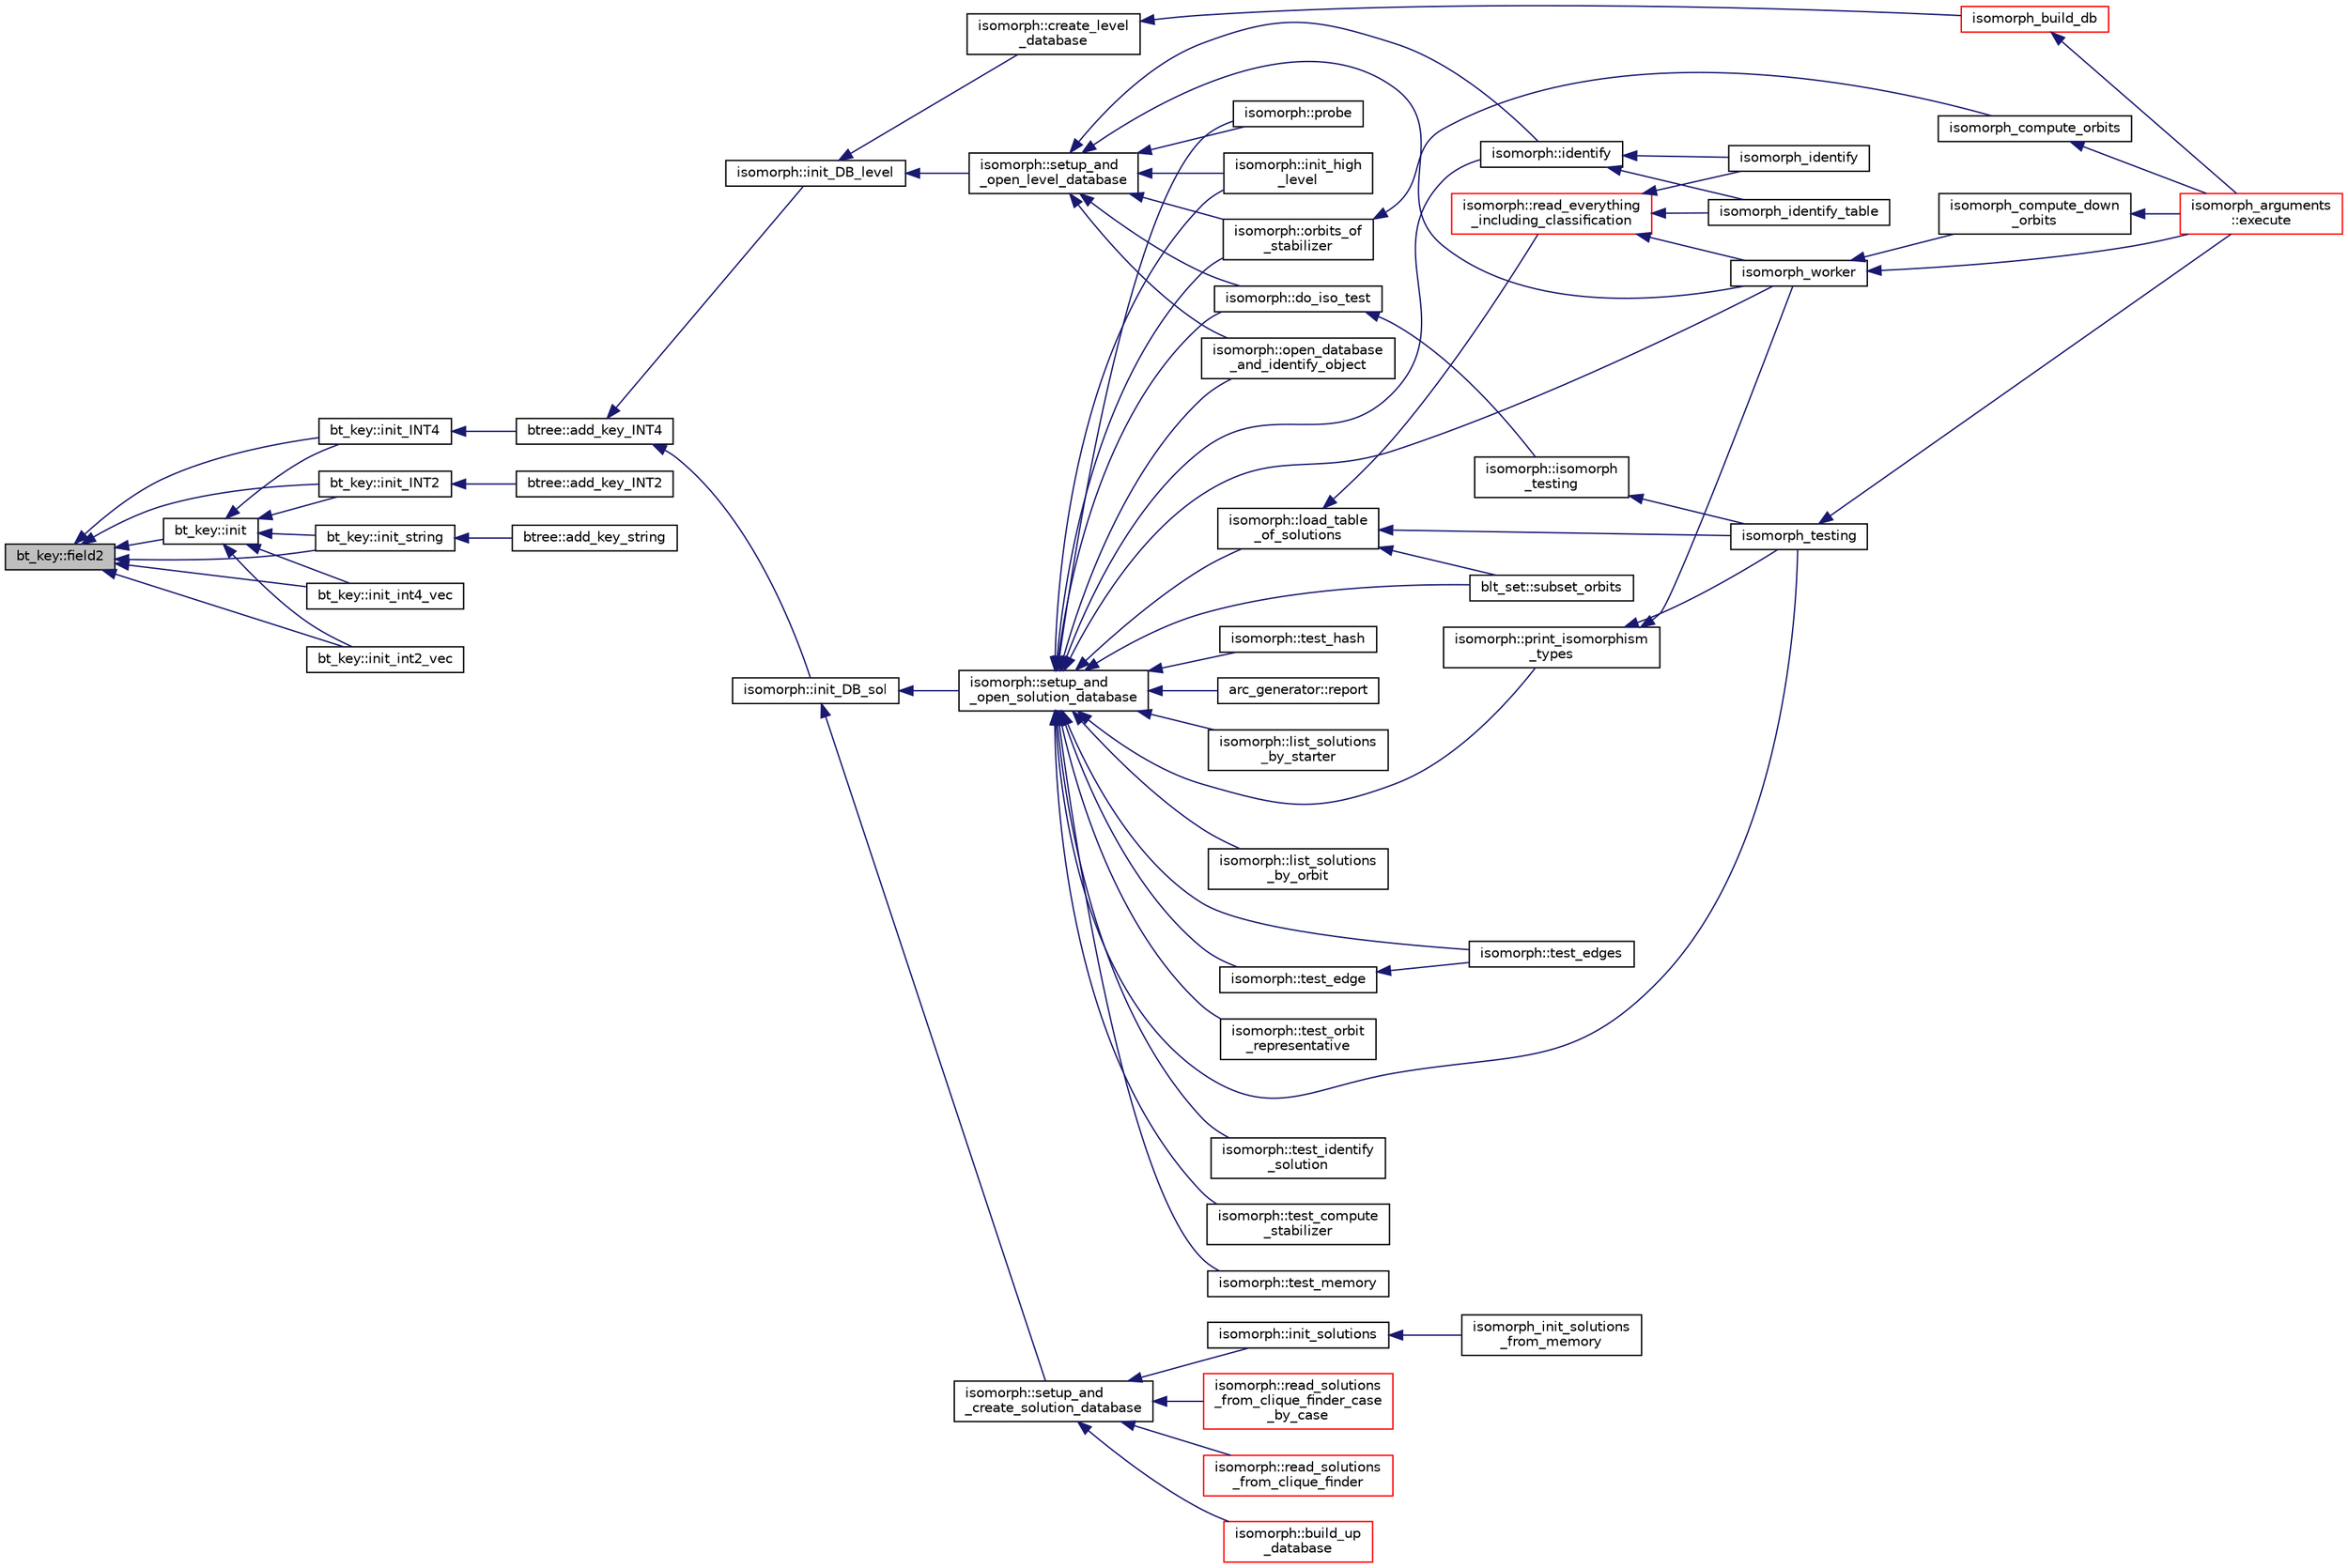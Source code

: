 digraph "bt_key::field2"
{
  edge [fontname="Helvetica",fontsize="10",labelfontname="Helvetica",labelfontsize="10"];
  node [fontname="Helvetica",fontsize="10",shape=record];
  rankdir="LR";
  Node260 [label="bt_key::field2",height=0.2,width=0.4,color="black", fillcolor="grey75", style="filled", fontcolor="black"];
  Node260 -> Node261 [dir="back",color="midnightblue",fontsize="10",style="solid",fontname="Helvetica"];
  Node261 [label="bt_key::init",height=0.2,width=0.4,color="black", fillcolor="white", style="filled",URL="$d1/de5/classbt__key.html#ae6b27c89a5f6dec6a7a19583a4b112a8"];
  Node261 -> Node262 [dir="back",color="midnightblue",fontsize="10",style="solid",fontname="Helvetica"];
  Node262 [label="bt_key::init_INT4",height=0.2,width=0.4,color="black", fillcolor="white", style="filled",URL="$d1/de5/classbt__key.html#a1cc3e1aa6b3a6ec6e036fd4fee010564"];
  Node262 -> Node263 [dir="back",color="midnightblue",fontsize="10",style="solid",fontname="Helvetica"];
  Node263 [label="btree::add_key_INT4",height=0.2,width=0.4,color="black", fillcolor="white", style="filled",URL="$dd/db0/classbtree.html#a4c42710e5f8cb4e3991d591fe2ae6f42"];
  Node263 -> Node264 [dir="back",color="midnightblue",fontsize="10",style="solid",fontname="Helvetica"];
  Node264 [label="isomorph::init_DB_sol",height=0.2,width=0.4,color="black", fillcolor="white", style="filled",URL="$d3/d5f/classisomorph.html#afd8d8a546fa9a7bc6f211b216e291039"];
  Node264 -> Node265 [dir="back",color="midnightblue",fontsize="10",style="solid",fontname="Helvetica"];
  Node265 [label="isomorph::setup_and\l_open_solution_database",height=0.2,width=0.4,color="black", fillcolor="white", style="filled",URL="$d3/d5f/classisomorph.html#a31846d3ae261a9c2dc089fb87710ce5c"];
  Node265 -> Node266 [dir="back",color="midnightblue",fontsize="10",style="solid",fontname="Helvetica"];
  Node266 [label="blt_set::subset_orbits",height=0.2,width=0.4,color="black", fillcolor="white", style="filled",URL="$d1/d3d/classblt__set.html#af8f79fc4346244acfa0e2c2d23c36993"];
  Node265 -> Node267 [dir="back",color="midnightblue",fontsize="10",style="solid",fontname="Helvetica"];
  Node267 [label="arc_generator::report",height=0.2,width=0.4,color="black", fillcolor="white", style="filled",URL="$d4/d21/classarc__generator.html#a650f715bb3eec8fd1057e07e5b384f9a"];
  Node265 -> Node268 [dir="back",color="midnightblue",fontsize="10",style="solid",fontname="Helvetica"];
  Node268 [label="isomorph::load_table\l_of_solutions",height=0.2,width=0.4,color="black", fillcolor="white", style="filled",URL="$d3/d5f/classisomorph.html#a21ab5aba74a200b9abf041dc5206821a"];
  Node268 -> Node266 [dir="back",color="midnightblue",fontsize="10",style="solid",fontname="Helvetica"];
  Node268 -> Node269 [dir="back",color="midnightblue",fontsize="10",style="solid",fontname="Helvetica"];
  Node269 [label="isomorph::read_everything\l_including_classification",height=0.2,width=0.4,color="red", fillcolor="white", style="filled",URL="$d3/d5f/classisomorph.html#aa6a56e4522d3133a6ea65c9ac6de3924"];
  Node269 -> Node274 [dir="back",color="midnightblue",fontsize="10",style="solid",fontname="Helvetica"];
  Node274 [label="isomorph_identify",height=0.2,width=0.4,color="black", fillcolor="white", style="filled",URL="$d4/d7e/isomorph__global_8_c.html#aa0fe57c73d5668eee10a6022ada7f6a3"];
  Node269 -> Node275 [dir="back",color="midnightblue",fontsize="10",style="solid",fontname="Helvetica"];
  Node275 [label="isomorph_identify_table",height=0.2,width=0.4,color="black", fillcolor="white", style="filled",URL="$d4/d7e/isomorph__global_8_c.html#a9fd19ea945561cf2a6bb5c72dd4b1cb2"];
  Node269 -> Node276 [dir="back",color="midnightblue",fontsize="10",style="solid",fontname="Helvetica"];
  Node276 [label="isomorph_worker",height=0.2,width=0.4,color="black", fillcolor="white", style="filled",URL="$d4/d7e/isomorph__global_8_c.html#ace3bb6ec719b02a35534309d4d3fe99a"];
  Node276 -> Node271 [dir="back",color="midnightblue",fontsize="10",style="solid",fontname="Helvetica"];
  Node271 [label="isomorph_arguments\l::execute",height=0.2,width=0.4,color="red", fillcolor="white", style="filled",URL="$d5/de4/classisomorph__arguments.html#aa85e472d14906abdd5672dc66027583e"];
  Node276 -> Node277 [dir="back",color="midnightblue",fontsize="10",style="solid",fontname="Helvetica"];
  Node277 [label="isomorph_compute_down\l_orbits",height=0.2,width=0.4,color="black", fillcolor="white", style="filled",URL="$d4/d7e/isomorph__global_8_c.html#a3613cea19158edd30958c4edecd97d53"];
  Node277 -> Node271 [dir="back",color="midnightblue",fontsize="10",style="solid",fontname="Helvetica"];
  Node268 -> Node278 [dir="back",color="midnightblue",fontsize="10",style="solid",fontname="Helvetica"];
  Node278 [label="isomorph_testing",height=0.2,width=0.4,color="black", fillcolor="white", style="filled",URL="$d4/d7e/isomorph__global_8_c.html#a5a73cbe9f89c4727f086482ee2d238f9"];
  Node278 -> Node271 [dir="back",color="midnightblue",fontsize="10",style="solid",fontname="Helvetica"];
  Node265 -> Node279 [dir="back",color="midnightblue",fontsize="10",style="solid",fontname="Helvetica"];
  Node279 [label="isomorph::list_solutions\l_by_starter",height=0.2,width=0.4,color="black", fillcolor="white", style="filled",URL="$d3/d5f/classisomorph.html#a9c40f343f1a3e5fc177e5121bc809b06"];
  Node265 -> Node280 [dir="back",color="midnightblue",fontsize="10",style="solid",fontname="Helvetica"];
  Node280 [label="isomorph::list_solutions\l_by_orbit",height=0.2,width=0.4,color="black", fillcolor="white", style="filled",URL="$d3/d5f/classisomorph.html#adefb1a89c097c284d29f92d5fc58ebfa"];
  Node265 -> Node281 [dir="back",color="midnightblue",fontsize="10",style="solid",fontname="Helvetica"];
  Node281 [label="isomorph::orbits_of\l_stabilizer",height=0.2,width=0.4,color="black", fillcolor="white", style="filled",URL="$d3/d5f/classisomorph.html#a72bbdc12cca5a90045ef15d0b24075e6"];
  Node281 -> Node282 [dir="back",color="midnightblue",fontsize="10",style="solid",fontname="Helvetica"];
  Node282 [label="isomorph_compute_orbits",height=0.2,width=0.4,color="black", fillcolor="white", style="filled",URL="$d4/d7e/isomorph__global_8_c.html#a592f3efd31146c0802f59837055f904f"];
  Node282 -> Node271 [dir="back",color="midnightblue",fontsize="10",style="solid",fontname="Helvetica"];
  Node265 -> Node283 [dir="back",color="midnightblue",fontsize="10",style="solid",fontname="Helvetica"];
  Node283 [label="isomorph::test_orbit\l_representative",height=0.2,width=0.4,color="black", fillcolor="white", style="filled",URL="$d3/d5f/classisomorph.html#a5f165aa61a0d6b349da5a6117135f6c0"];
  Node265 -> Node284 [dir="back",color="midnightblue",fontsize="10",style="solid",fontname="Helvetica"];
  Node284 [label="isomorph::test_identify\l_solution",height=0.2,width=0.4,color="black", fillcolor="white", style="filled",URL="$d3/d5f/classisomorph.html#aa2c95f309e3283179e87bbbd83bfdc7d"];
  Node265 -> Node285 [dir="back",color="midnightblue",fontsize="10",style="solid",fontname="Helvetica"];
  Node285 [label="isomorph::test_compute\l_stabilizer",height=0.2,width=0.4,color="black", fillcolor="white", style="filled",URL="$d3/d5f/classisomorph.html#a72cd06f32311c44eb09dd73faa36b748"];
  Node265 -> Node286 [dir="back",color="midnightblue",fontsize="10",style="solid",fontname="Helvetica"];
  Node286 [label="isomorph::test_memory",height=0.2,width=0.4,color="black", fillcolor="white", style="filled",URL="$d3/d5f/classisomorph.html#a27877043c77db8e85e8fa7d5c43845b0"];
  Node265 -> Node287 [dir="back",color="midnightblue",fontsize="10",style="solid",fontname="Helvetica"];
  Node287 [label="isomorph::test_edges",height=0.2,width=0.4,color="black", fillcolor="white", style="filled",URL="$d3/d5f/classisomorph.html#ad23507927d8f7698073475d12b2a85bc"];
  Node265 -> Node288 [dir="back",color="midnightblue",fontsize="10",style="solid",fontname="Helvetica"];
  Node288 [label="isomorph::test_edge",height=0.2,width=0.4,color="black", fillcolor="white", style="filled",URL="$d3/d5f/classisomorph.html#a591165fa287477b480f5b7081198ba46"];
  Node288 -> Node287 [dir="back",color="midnightblue",fontsize="10",style="solid",fontname="Helvetica"];
  Node265 -> Node289 [dir="back",color="midnightblue",fontsize="10",style="solid",fontname="Helvetica"];
  Node289 [label="isomorph::test_hash",height=0.2,width=0.4,color="black", fillcolor="white", style="filled",URL="$d3/d5f/classisomorph.html#a53560280664b268a0500d26c801b1e68"];
  Node265 -> Node290 [dir="back",color="midnightblue",fontsize="10",style="solid",fontname="Helvetica"];
  Node290 [label="isomorph::init_high\l_level",height=0.2,width=0.4,color="black", fillcolor="white", style="filled",URL="$d3/d5f/classisomorph.html#a5cee5468cc8cc68eac1f6131faedfab2"];
  Node265 -> Node291 [dir="back",color="midnightblue",fontsize="10",style="solid",fontname="Helvetica"];
  Node291 [label="isomorph::open_database\l_and_identify_object",height=0.2,width=0.4,color="black", fillcolor="white", style="filled",URL="$d3/d5f/classisomorph.html#aa4e387f26f609fc9379d2e01f6cc27d0"];
  Node265 -> Node292 [dir="back",color="midnightblue",fontsize="10",style="solid",fontname="Helvetica"];
  Node292 [label="isomorph::print_isomorphism\l_types",height=0.2,width=0.4,color="black", fillcolor="white", style="filled",URL="$d3/d5f/classisomorph.html#abbcd12f6434585951a5532d0b2467a00"];
  Node292 -> Node278 [dir="back",color="midnightblue",fontsize="10",style="solid",fontname="Helvetica"];
  Node292 -> Node276 [dir="back",color="midnightblue",fontsize="10",style="solid",fontname="Helvetica"];
  Node265 -> Node278 [dir="back",color="midnightblue",fontsize="10",style="solid",fontname="Helvetica"];
  Node265 -> Node276 [dir="back",color="midnightblue",fontsize="10",style="solid",fontname="Helvetica"];
  Node265 -> Node293 [dir="back",color="midnightblue",fontsize="10",style="solid",fontname="Helvetica"];
  Node293 [label="isomorph::probe",height=0.2,width=0.4,color="black", fillcolor="white", style="filled",URL="$d3/d5f/classisomorph.html#a9cb6fed7b6ac639d886b117a1f454441"];
  Node265 -> Node294 [dir="back",color="midnightblue",fontsize="10",style="solid",fontname="Helvetica"];
  Node294 [label="isomorph::do_iso_test",height=0.2,width=0.4,color="black", fillcolor="white", style="filled",URL="$d3/d5f/classisomorph.html#a51fc3bf5cc3a99282a489b2df37ee24e"];
  Node294 -> Node295 [dir="back",color="midnightblue",fontsize="10",style="solid",fontname="Helvetica"];
  Node295 [label="isomorph::isomorph\l_testing",height=0.2,width=0.4,color="black", fillcolor="white", style="filled",URL="$d3/d5f/classisomorph.html#ad7945ec94ba0ba16953482edfaa4da6e"];
  Node295 -> Node278 [dir="back",color="midnightblue",fontsize="10",style="solid",fontname="Helvetica"];
  Node265 -> Node296 [dir="back",color="midnightblue",fontsize="10",style="solid",fontname="Helvetica"];
  Node296 [label="isomorph::identify",height=0.2,width=0.4,color="black", fillcolor="white", style="filled",URL="$d3/d5f/classisomorph.html#a78ecf843b9f6ca1cfd666e222edd90ae"];
  Node296 -> Node274 [dir="back",color="midnightblue",fontsize="10",style="solid",fontname="Helvetica"];
  Node296 -> Node275 [dir="back",color="midnightblue",fontsize="10",style="solid",fontname="Helvetica"];
  Node264 -> Node297 [dir="back",color="midnightblue",fontsize="10",style="solid",fontname="Helvetica"];
  Node297 [label="isomorph::setup_and\l_create_solution_database",height=0.2,width=0.4,color="black", fillcolor="white", style="filled",URL="$d3/d5f/classisomorph.html#a810a22dfde3c43272107c743ec819b0e"];
  Node297 -> Node298 [dir="back",color="midnightblue",fontsize="10",style="solid",fontname="Helvetica"];
  Node298 [label="isomorph::init_solutions",height=0.2,width=0.4,color="black", fillcolor="white", style="filled",URL="$d3/d5f/classisomorph.html#a729746a01bd45d55565d0a11cda9e9a3"];
  Node298 -> Node299 [dir="back",color="midnightblue",fontsize="10",style="solid",fontname="Helvetica"];
  Node299 [label="isomorph_init_solutions\l_from_memory",height=0.2,width=0.4,color="black", fillcolor="white", style="filled",URL="$d4/d7e/isomorph__global_8_c.html#a490bbe6199dc1e29d186b26834266e03"];
  Node297 -> Node300 [dir="back",color="midnightblue",fontsize="10",style="solid",fontname="Helvetica"];
  Node300 [label="isomorph::read_solutions\l_from_clique_finder_case\l_by_case",height=0.2,width=0.4,color="red", fillcolor="white", style="filled",URL="$d3/d5f/classisomorph.html#a65bc5ec528f741a1b01cdd606dfed579"];
  Node297 -> Node302 [dir="back",color="midnightblue",fontsize="10",style="solid",fontname="Helvetica"];
  Node302 [label="isomorph::read_solutions\l_from_clique_finder",height=0.2,width=0.4,color="red", fillcolor="white", style="filled",URL="$d3/d5f/classisomorph.html#a14c4ac27b0d97d338e14ac0d183c5c64"];
  Node297 -> Node304 [dir="back",color="midnightblue",fontsize="10",style="solid",fontname="Helvetica"];
  Node304 [label="isomorph::build_up\l_database",height=0.2,width=0.4,color="red", fillcolor="white", style="filled",URL="$d3/d5f/classisomorph.html#a40bea8f733a5855879f927fc73324384"];
  Node263 -> Node309 [dir="back",color="midnightblue",fontsize="10",style="solid",fontname="Helvetica"];
  Node309 [label="isomorph::init_DB_level",height=0.2,width=0.4,color="black", fillcolor="white", style="filled",URL="$d3/d5f/classisomorph.html#a1a2df5281026bc94d57ebce33d67fe6c"];
  Node309 -> Node310 [dir="back",color="midnightblue",fontsize="10",style="solid",fontname="Helvetica"];
  Node310 [label="isomorph::setup_and\l_open_level_database",height=0.2,width=0.4,color="black", fillcolor="white", style="filled",URL="$d3/d5f/classisomorph.html#aa011f38988f4db9c6f5abd84faebd153"];
  Node310 -> Node281 [dir="back",color="midnightblue",fontsize="10",style="solid",fontname="Helvetica"];
  Node310 -> Node290 [dir="back",color="midnightblue",fontsize="10",style="solid",fontname="Helvetica"];
  Node310 -> Node291 [dir="back",color="midnightblue",fontsize="10",style="solid",fontname="Helvetica"];
  Node310 -> Node276 [dir="back",color="midnightblue",fontsize="10",style="solid",fontname="Helvetica"];
  Node310 -> Node293 [dir="back",color="midnightblue",fontsize="10",style="solid",fontname="Helvetica"];
  Node310 -> Node294 [dir="back",color="midnightblue",fontsize="10",style="solid",fontname="Helvetica"];
  Node310 -> Node296 [dir="back",color="midnightblue",fontsize="10",style="solid",fontname="Helvetica"];
  Node309 -> Node311 [dir="back",color="midnightblue",fontsize="10",style="solid",fontname="Helvetica"];
  Node311 [label="isomorph::create_level\l_database",height=0.2,width=0.4,color="black", fillcolor="white", style="filled",URL="$d3/d5f/classisomorph.html#a15a452310bd3189f10f34c7dd7085e69"];
  Node311 -> Node312 [dir="back",color="midnightblue",fontsize="10",style="solid",fontname="Helvetica"];
  Node312 [label="isomorph_build_db",height=0.2,width=0.4,color="red", fillcolor="white", style="filled",URL="$d4/d7e/isomorph__global_8_c.html#a12eb18567e79a7978cb4f9e80d2055ac"];
  Node312 -> Node271 [dir="back",color="midnightblue",fontsize="10",style="solid",fontname="Helvetica"];
  Node261 -> Node315 [dir="back",color="midnightblue",fontsize="10",style="solid",fontname="Helvetica"];
  Node315 [label="bt_key::init_INT2",height=0.2,width=0.4,color="black", fillcolor="white", style="filled",URL="$d1/de5/classbt__key.html#a588bbf34a0c101ad79f331fc762c36fa"];
  Node315 -> Node316 [dir="back",color="midnightblue",fontsize="10",style="solid",fontname="Helvetica"];
  Node316 [label="btree::add_key_INT2",height=0.2,width=0.4,color="black", fillcolor="white", style="filled",URL="$dd/db0/classbtree.html#a4d0d3b843c9ae081d5fc0325dbdddea7"];
  Node261 -> Node317 [dir="back",color="midnightblue",fontsize="10",style="solid",fontname="Helvetica"];
  Node317 [label="bt_key::init_string",height=0.2,width=0.4,color="black", fillcolor="white", style="filled",URL="$d1/de5/classbt__key.html#a37c5830aa6abd2f9892a649e1b5d4248"];
  Node317 -> Node318 [dir="back",color="midnightblue",fontsize="10",style="solid",fontname="Helvetica"];
  Node318 [label="btree::add_key_string",height=0.2,width=0.4,color="black", fillcolor="white", style="filled",URL="$dd/db0/classbtree.html#a291b3c61b9df78471a385b990e926d66"];
  Node261 -> Node319 [dir="back",color="midnightblue",fontsize="10",style="solid",fontname="Helvetica"];
  Node319 [label="bt_key::init_int4_vec",height=0.2,width=0.4,color="black", fillcolor="white", style="filled",URL="$d1/de5/classbt__key.html#ac13cd9d95f812eeb86c70219905f16fd"];
  Node261 -> Node320 [dir="back",color="midnightblue",fontsize="10",style="solid",fontname="Helvetica"];
  Node320 [label="bt_key::init_int2_vec",height=0.2,width=0.4,color="black", fillcolor="white", style="filled",URL="$d1/de5/classbt__key.html#ac387752908d0de9d69246e19a3ae321d"];
  Node260 -> Node262 [dir="back",color="midnightblue",fontsize="10",style="solid",fontname="Helvetica"];
  Node260 -> Node315 [dir="back",color="midnightblue",fontsize="10",style="solid",fontname="Helvetica"];
  Node260 -> Node317 [dir="back",color="midnightblue",fontsize="10",style="solid",fontname="Helvetica"];
  Node260 -> Node319 [dir="back",color="midnightblue",fontsize="10",style="solid",fontname="Helvetica"];
  Node260 -> Node320 [dir="back",color="midnightblue",fontsize="10",style="solid",fontname="Helvetica"];
}
